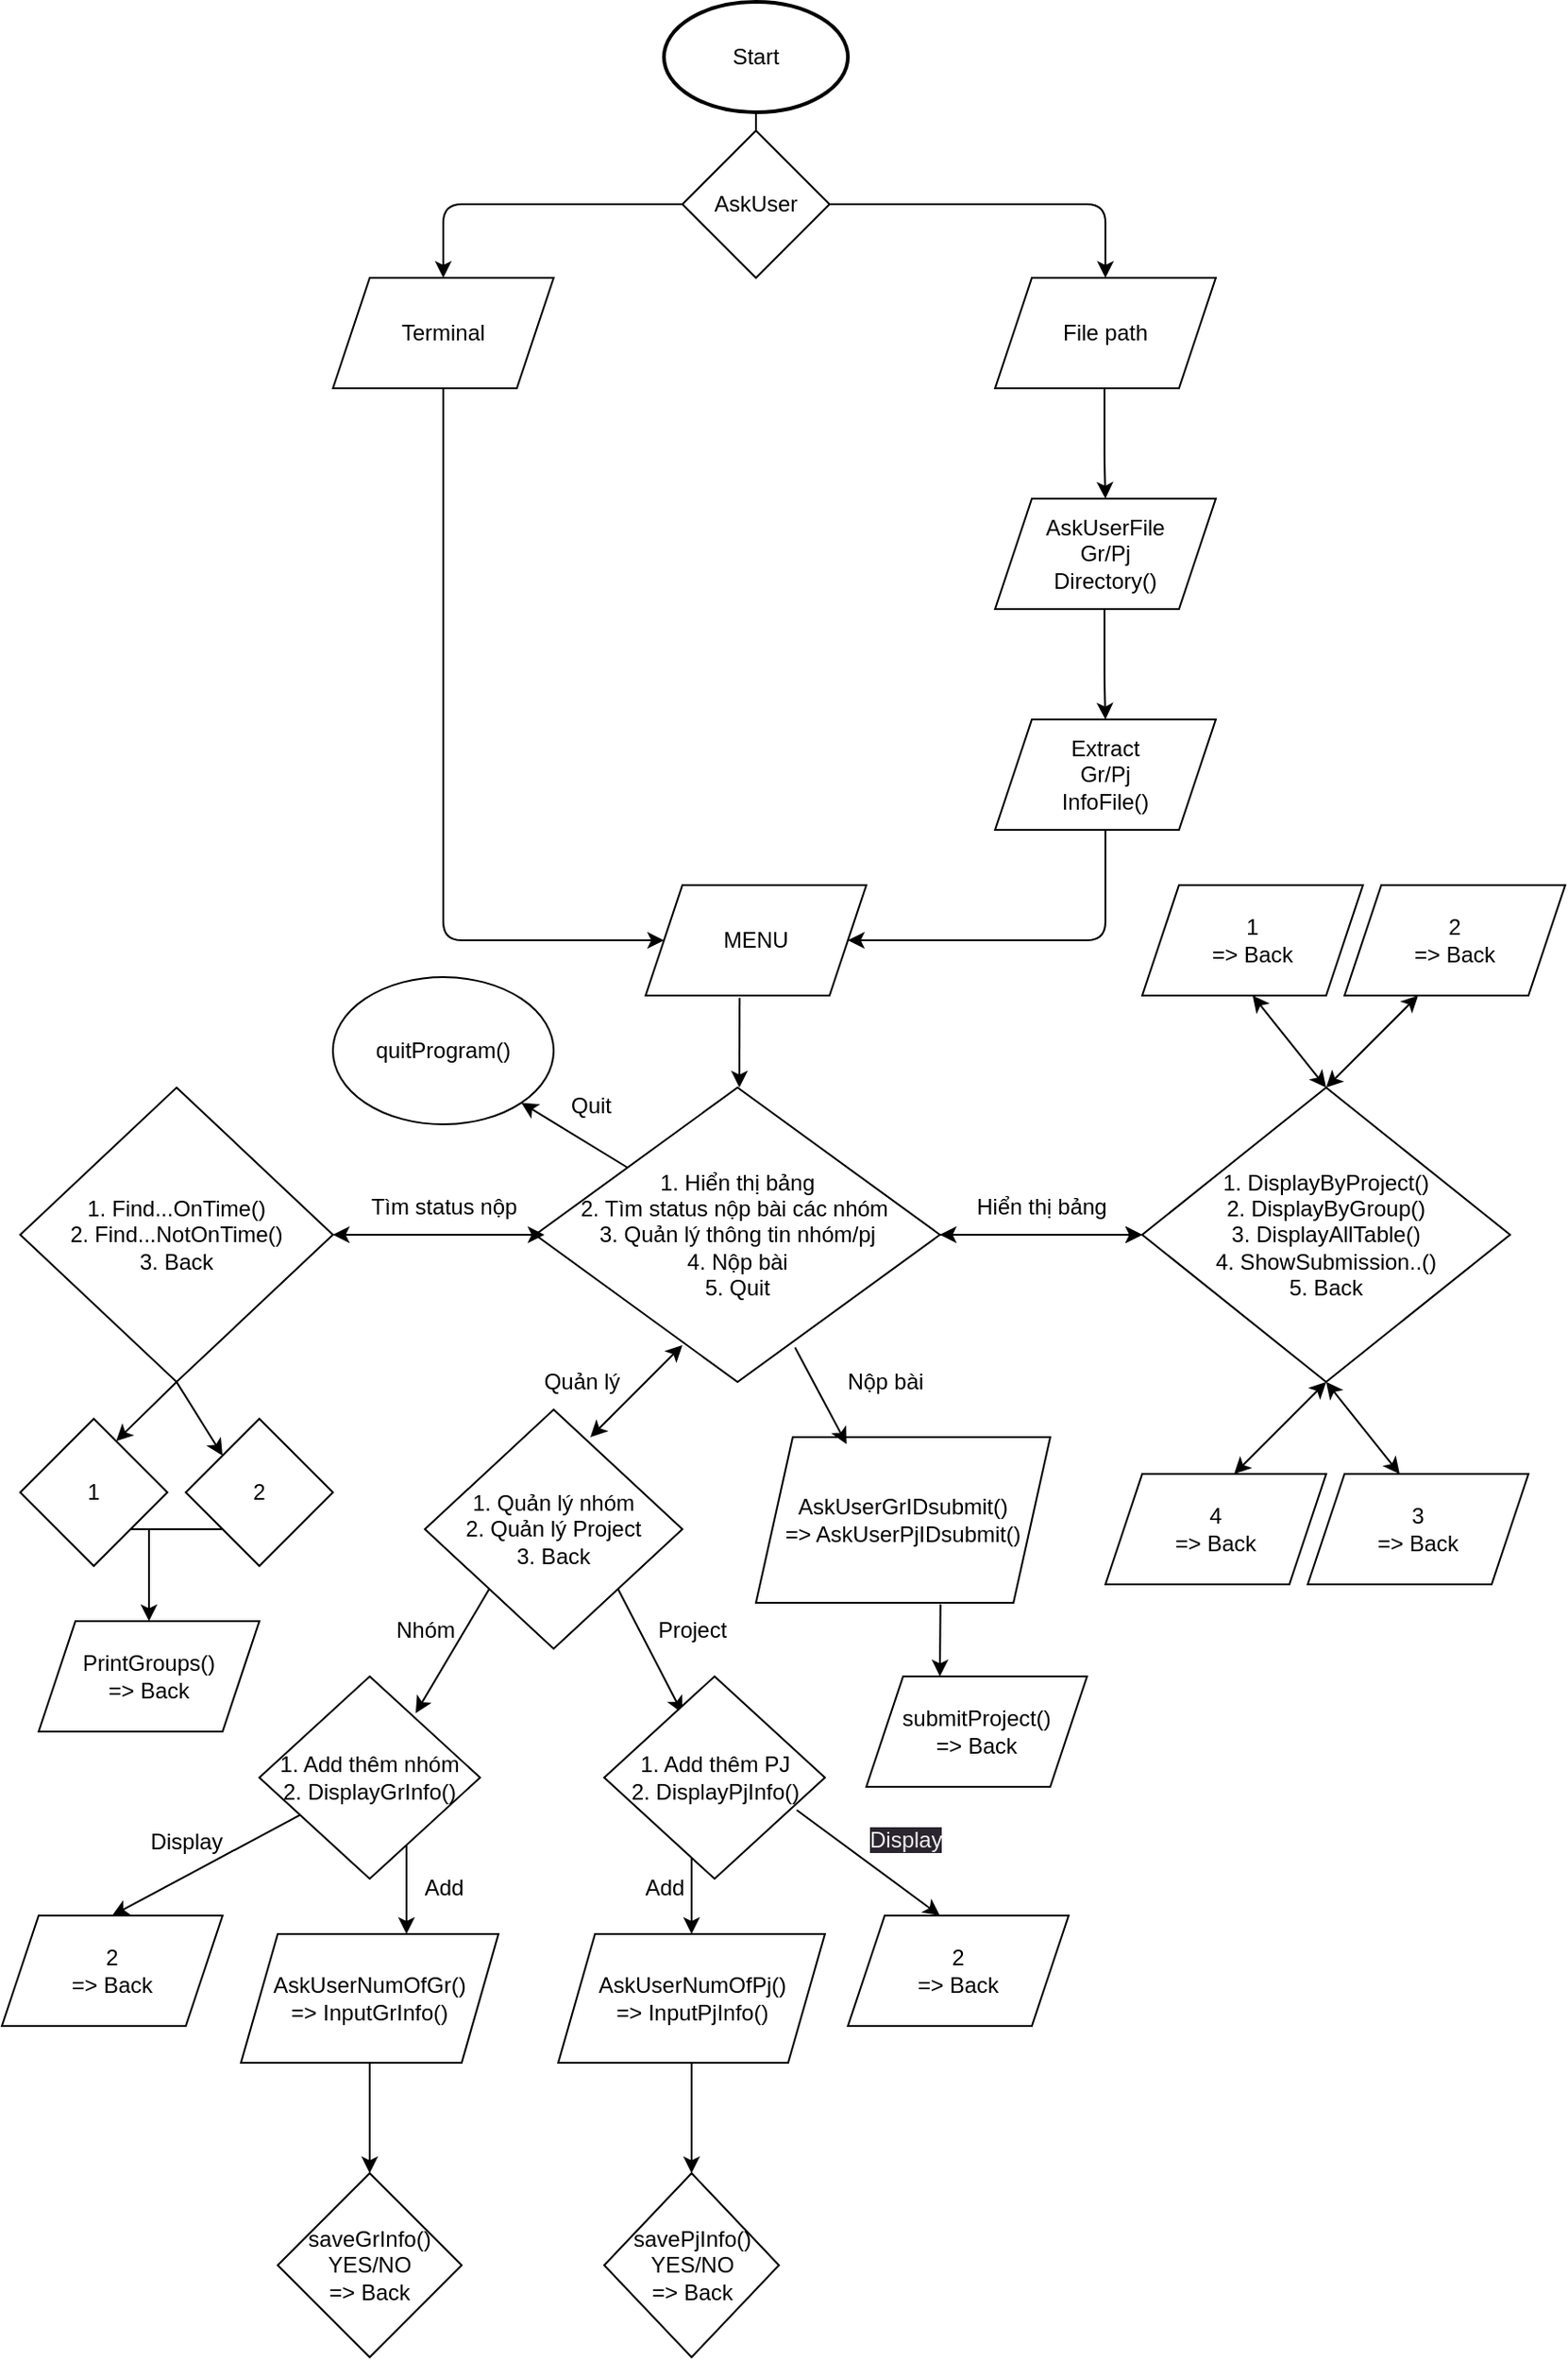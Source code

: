 <mxfile>
    <diagram id="_Lw9z-uOxFAtJSun8jRD" name="Page-1">
        <mxGraphModel dx="720" dy="402" grid="1" gridSize="10" guides="1" tooltips="1" connect="1" arrows="1" fold="1" page="1" pageScale="1" pageWidth="850" pageHeight="1100" math="0" shadow="0">
            <root>
                <mxCell id="0"/>
                <mxCell id="1" parent="0"/>
                <mxCell id="4" value="Start" style="strokeWidth=2;html=1;shape=mxgraph.flowchart.start_1;whiteSpace=wrap;" parent="1" vertex="1">
                    <mxGeometry x="360" y="10" width="100" height="60" as="geometry"/>
                </mxCell>
                <mxCell id="5" value="" style="endArrow=classic;html=1;exitX=0.5;exitY=1;exitDx=0;exitDy=0;exitPerimeter=0;" parent="1" source="4" edge="1">
                    <mxGeometry width="50" height="50" relative="1" as="geometry">
                        <mxPoint x="330" y="180" as="sourcePoint"/>
                        <mxPoint x="240" y="160" as="targetPoint"/>
                        <Array as="points">
                            <mxPoint x="410" y="120"/>
                            <mxPoint x="240" y="120"/>
                        </Array>
                    </mxGeometry>
                </mxCell>
                <mxCell id="7" value="" style="endArrow=classic;html=1;exitX=0.5;exitY=1;exitDx=0;exitDy=0;exitPerimeter=0;" parent="1" source="4" edge="1">
                    <mxGeometry width="50" height="50" relative="1" as="geometry">
                        <mxPoint x="330" y="180" as="sourcePoint"/>
                        <mxPoint x="600" y="160" as="targetPoint"/>
                        <Array as="points">
                            <mxPoint x="410" y="90"/>
                            <mxPoint x="410" y="120"/>
                            <mxPoint x="600" y="120"/>
                        </Array>
                    </mxGeometry>
                </mxCell>
                <mxCell id="8" value="Terminal" style="shape=parallelogram;perimeter=parallelogramPerimeter;whiteSpace=wrap;html=1;fixedSize=1;" parent="1" vertex="1">
                    <mxGeometry x="180" y="160" width="120" height="60" as="geometry"/>
                </mxCell>
                <mxCell id="9" value="File path" style="shape=parallelogram;perimeter=parallelogramPerimeter;whiteSpace=wrap;html=1;fixedSize=1;" parent="1" vertex="1">
                    <mxGeometry x="540" y="160" width="120" height="60" as="geometry"/>
                </mxCell>
                <mxCell id="10" value="" style="endArrow=classic;html=1;exitX=0.5;exitY=1;exitDx=0;exitDy=0;" parent="1" source="8" edge="1">
                    <mxGeometry width="50" height="50" relative="1" as="geometry">
                        <mxPoint x="215" y="290" as="sourcePoint"/>
                        <mxPoint x="360" y="520" as="targetPoint"/>
                        <Array as="points">
                            <mxPoint x="240" y="260"/>
                            <mxPoint x="240" y="280"/>
                            <mxPoint x="240" y="520"/>
                        </Array>
                    </mxGeometry>
                </mxCell>
                <mxCell id="11" value="" style="endArrow=classic;html=1;exitX=0.5;exitY=1;exitDx=0;exitDy=0;" parent="1" edge="1">
                    <mxGeometry width="50" height="50" relative="1" as="geometry">
                        <mxPoint x="599.5" y="220" as="sourcePoint"/>
                        <mxPoint x="600" y="280" as="targetPoint"/>
                        <Array as="points">
                            <mxPoint x="599.5" y="260"/>
                        </Array>
                    </mxGeometry>
                </mxCell>
                <mxCell id="12" value="AskUser" style="rhombus;whiteSpace=wrap;html=1;" parent="1" vertex="1">
                    <mxGeometry x="370" y="80" width="80" height="80" as="geometry"/>
                </mxCell>
                <mxCell id="13" value="AskUserFile&lt;br&gt;Gr/Pj&lt;br&gt;Directory()" style="shape=parallelogram;perimeter=parallelogramPerimeter;whiteSpace=wrap;html=1;fixedSize=1;" parent="1" vertex="1">
                    <mxGeometry x="540" y="280" width="120" height="60" as="geometry"/>
                </mxCell>
                <mxCell id="14" value="" style="endArrow=classic;html=1;exitX=0.5;exitY=1;exitDx=0;exitDy=0;" parent="1" edge="1">
                    <mxGeometry width="50" height="50" relative="1" as="geometry">
                        <mxPoint x="599.5" y="340" as="sourcePoint"/>
                        <mxPoint x="600" y="400" as="targetPoint"/>
                        <Array as="points">
                            <mxPoint x="599.5" y="380"/>
                        </Array>
                    </mxGeometry>
                </mxCell>
                <mxCell id="15" value="Extract&lt;br&gt;Gr/Pj&lt;br&gt;InfoFile()" style="shape=parallelogram;perimeter=parallelogramPerimeter;whiteSpace=wrap;html=1;fixedSize=1;" parent="1" vertex="1">
                    <mxGeometry x="540" y="400" width="120" height="60" as="geometry"/>
                </mxCell>
                <mxCell id="17" value="MENU" style="shape=parallelogram;perimeter=parallelogramPerimeter;whiteSpace=wrap;html=1;fixedSize=1;" parent="1" vertex="1">
                    <mxGeometry x="350" y="490" width="120" height="60" as="geometry"/>
                </mxCell>
                <mxCell id="18" value="" style="endArrow=classic;html=1;exitX=0.5;exitY=1;exitDx=0;exitDy=0;" parent="1" source="15" target="17" edge="1">
                    <mxGeometry width="50" height="50" relative="1" as="geometry">
                        <mxPoint x="670" y="520" as="sourcePoint"/>
                        <mxPoint x="560" y="490" as="targetPoint"/>
                        <Array as="points">
                            <mxPoint x="600" y="520"/>
                        </Array>
                    </mxGeometry>
                </mxCell>
                <mxCell id="19" value="" style="endArrow=classic;html=1;exitX=0.426;exitY=1.02;exitDx=0;exitDy=0;exitPerimeter=0;" parent="1" source="17" edge="1">
                    <mxGeometry width="50" height="50" relative="1" as="geometry">
                        <mxPoint x="385" y="640" as="sourcePoint"/>
                        <mxPoint x="401" y="600" as="targetPoint"/>
                    </mxGeometry>
                </mxCell>
                <mxCell id="20" value="1. Hiển thị bảng&lt;br&gt;2. Tìm status nộp bài các nhóm&amp;nbsp;&lt;br&gt;3. Quản lý thông tin nhóm/pj&lt;br&gt;4. Nộp bài&lt;br&gt;5. Quit" style="rhombus;whiteSpace=wrap;html=1;" parent="1" vertex="1">
                    <mxGeometry x="290" y="600" width="220" height="160" as="geometry"/>
                </mxCell>
                <mxCell id="21" value="" style="endArrow=classic;html=1;exitX=1;exitY=0.5;exitDx=0;exitDy=0;entryX=0;entryY=0.5;entryDx=0;entryDy=0;" parent="1" source="20" target="22" edge="1">
                    <mxGeometry width="50" height="50" relative="1" as="geometry">
                        <mxPoint x="570.12" y="680" as="sourcePoint"/>
                        <mxPoint x="560" y="680" as="targetPoint"/>
                    </mxGeometry>
                </mxCell>
                <mxCell id="22" value="1. DisplayByProject()&lt;br&gt;2. DisplayByGroup()&lt;br&gt;3. DisplayAllTable()&lt;br&gt;4. ShowSubmission..()&lt;br&gt;5. Back" style="rhombus;whiteSpace=wrap;html=1;" parent="1" vertex="1">
                    <mxGeometry x="620" y="600" width="200" height="160" as="geometry"/>
                </mxCell>
                <mxCell id="23" value="" style="endArrow=classic;startArrow=classic;html=1;" parent="1" edge="1">
                    <mxGeometry width="50" height="50" relative="1" as="geometry">
                        <mxPoint x="510" y="680" as="sourcePoint"/>
                        <mxPoint x="620" y="680" as="targetPoint"/>
                    </mxGeometry>
                </mxCell>
                <mxCell id="24" value="" style="endArrow=classic;startArrow=classic;html=1;" parent="1" edge="1">
                    <mxGeometry width="50" height="50" relative="1" as="geometry">
                        <mxPoint x="670" y="810" as="sourcePoint"/>
                        <mxPoint x="720" y="760" as="targetPoint"/>
                    </mxGeometry>
                </mxCell>
                <mxCell id="26" value="" style="endArrow=classic;startArrow=classic;html=1;" parent="1" edge="1">
                    <mxGeometry width="50" height="50" relative="1" as="geometry">
                        <mxPoint x="720" y="600" as="sourcePoint"/>
                        <mxPoint x="770" y="550" as="targetPoint"/>
                    </mxGeometry>
                </mxCell>
                <mxCell id="29" value="" style="endArrow=classic;startArrow=classic;html=1;exitX=0.5;exitY=1;exitDx=0;exitDy=0;" parent="1" source="22" edge="1">
                    <mxGeometry width="50" height="50" relative="1" as="geometry">
                        <mxPoint x="690" y="830" as="sourcePoint"/>
                        <mxPoint x="760" y="810" as="targetPoint"/>
                    </mxGeometry>
                </mxCell>
                <mxCell id="31" value="" style="endArrow=classic;startArrow=classic;html=1;exitX=0.5;exitY=1;exitDx=0;exitDy=0;" parent="1" edge="1">
                    <mxGeometry width="50" height="50" relative="1" as="geometry">
                        <mxPoint x="680" y="550" as="sourcePoint"/>
                        <mxPoint x="720" y="600" as="targetPoint"/>
                    </mxGeometry>
                </mxCell>
                <mxCell id="33" value="Hiển thị bảng" style="text;html=1;align=center;verticalAlign=middle;resizable=0;points=[];autosize=1;strokeColor=none;fillColor=none;" parent="1" vertex="1">
                    <mxGeometry x="520" y="650" width="90" height="30" as="geometry"/>
                </mxCell>
                <mxCell id="35" value="" style="endArrow=classic;startArrow=classic;html=1;exitX=1;exitY=0.5;exitDx=0;exitDy=0;" parent="1" source="36" edge="1">
                    <mxGeometry width="50" height="50" relative="1" as="geometry">
                        <mxPoint x="185.0" y="680" as="sourcePoint"/>
                        <mxPoint x="295" y="680" as="targetPoint"/>
                    </mxGeometry>
                </mxCell>
                <mxCell id="36" value="1. Find...OnTime()&lt;br&gt;2. Find...NotOnTime()&lt;br&gt;3. Back" style="rhombus;whiteSpace=wrap;html=1;" parent="1" vertex="1">
                    <mxGeometry x="10" y="600" width="170" height="160" as="geometry"/>
                </mxCell>
                <mxCell id="37" value="Tìm status nộp" style="text;html=1;align=center;verticalAlign=middle;resizable=0;points=[];autosize=1;strokeColor=none;fillColor=none;" parent="1" vertex="1">
                    <mxGeometry x="190" y="650" width="100" height="30" as="geometry"/>
                </mxCell>
                <mxCell id="38" value="" style="endArrow=classic;html=1;exitX=0.5;exitY=1;exitDx=0;exitDy=0;" parent="1" source="36" edge="1">
                    <mxGeometry width="50" height="50" relative="1" as="geometry">
                        <mxPoint x="80" y="855" as="sourcePoint"/>
                        <mxPoint x="120" y="800" as="targetPoint"/>
                    </mxGeometry>
                </mxCell>
                <mxCell id="39" value="" style="endArrow=classic;html=1;entryX=0.652;entryY=0.152;entryDx=0;entryDy=0;entryPerimeter=0;" parent="1" edge="1" target="40">
                    <mxGeometry width="50" height="50" relative="1" as="geometry">
                        <mxPoint x="95" y="760" as="sourcePoint"/>
                        <mxPoint x="65" y="790" as="targetPoint"/>
                    </mxGeometry>
                </mxCell>
                <mxCell id="40" value="1" style="rhombus;whiteSpace=wrap;html=1;" parent="1" vertex="1">
                    <mxGeometry x="10" y="780" width="80" height="80" as="geometry"/>
                </mxCell>
                <mxCell id="41" value="2" style="rhombus;whiteSpace=wrap;html=1;" parent="1" vertex="1">
                    <mxGeometry x="100" y="780" width="80" height="80" as="geometry"/>
                </mxCell>
                <mxCell id="42" value="" style="endArrow=none;html=1;exitX=1;exitY=1;exitDx=0;exitDy=0;" parent="1" source="40" edge="1">
                    <mxGeometry width="50" height="50" relative="1" as="geometry">
                        <mxPoint x="70" y="890" as="sourcePoint"/>
                        <mxPoint x="120" y="840" as="targetPoint"/>
                    </mxGeometry>
                </mxCell>
                <mxCell id="43" value="" style="endArrow=classic;html=1;" parent="1" edge="1">
                    <mxGeometry width="50" height="50" relative="1" as="geometry">
                        <mxPoint x="80" y="840" as="sourcePoint"/>
                        <mxPoint x="80" y="890" as="targetPoint"/>
                    </mxGeometry>
                </mxCell>
                <mxCell id="44" value="PrintGroups()&lt;br&gt;=&amp;gt; Back" style="shape=parallelogram;perimeter=parallelogramPerimeter;whiteSpace=wrap;html=1;fixedSize=1;" parent="1" vertex="1">
                    <mxGeometry x="20" y="890" width="120" height="60" as="geometry"/>
                </mxCell>
                <mxCell id="48" value="" style="endArrow=classic;startArrow=classic;html=1;" parent="1" edge="1">
                    <mxGeometry width="50" height="50" relative="1" as="geometry">
                        <mxPoint x="320" y="790" as="sourcePoint"/>
                        <mxPoint x="370" y="740" as="targetPoint"/>
                    </mxGeometry>
                </mxCell>
                <mxCell id="49" value="Quản lý" style="text;html=1;align=center;verticalAlign=middle;resizable=0;points=[];autosize=1;strokeColor=none;fillColor=none;" parent="1" vertex="1">
                    <mxGeometry x="285" y="745" width="60" height="30" as="geometry"/>
                </mxCell>
                <mxCell id="50" value="1. Quản lý nhóm&lt;br&gt;2. Quản lý Project&lt;br&gt;3. Back" style="rhombus;whiteSpace=wrap;html=1;" parent="1" vertex="1">
                    <mxGeometry x="230" y="775" width="140" height="130" as="geometry"/>
                </mxCell>
                <mxCell id="53" value="" style="endArrow=classic;html=1;entryX=0.5;entryY=0;entryDx=0;entryDy=0;exitX=0;exitY=1;exitDx=0;exitDy=0;" parent="1" source="50" edge="1">
                    <mxGeometry width="50" height="50" relative="1" as="geometry">
                        <mxPoint x="250" y="870" as="sourcePoint"/>
                        <mxPoint x="225" y="940" as="targetPoint"/>
                    </mxGeometry>
                </mxCell>
                <mxCell id="54" value="" style="endArrow=classic;html=1;" parent="1" edge="1">
                    <mxGeometry width="50" height="50" relative="1" as="geometry">
                        <mxPoint x="220" y="1010" as="sourcePoint"/>
                        <mxPoint x="220" y="1060" as="targetPoint"/>
                    </mxGeometry>
                </mxCell>
                <mxCell id="63" value="" style="edgeStyle=none;html=1;" parent="1" source="55" target="62" edge="1">
                    <mxGeometry relative="1" as="geometry"/>
                </mxCell>
                <mxCell id="55" value="AskUserNumOfGr()&lt;br&gt;=&amp;gt; InputGrInfo()" style="shape=parallelogram;perimeter=parallelogramPerimeter;whiteSpace=wrap;html=1;fixedSize=1;" parent="1" vertex="1">
                    <mxGeometry x="130" y="1060" width="140" height="70" as="geometry"/>
                </mxCell>
                <mxCell id="56" value="" style="endArrow=classic;html=1;exitX=1;exitY=1;exitDx=0;exitDy=0;" parent="1" source="50" edge="1">
                    <mxGeometry width="50" height="50" relative="1" as="geometry">
                        <mxPoint x="390" y="882.5" as="sourcePoint"/>
                        <mxPoint x="370" y="940" as="targetPoint"/>
                    </mxGeometry>
                </mxCell>
                <mxCell id="60" value="" style="edgeStyle=none;html=1;" parent="1" target="59" edge="1">
                    <mxGeometry relative="1" as="geometry">
                        <mxPoint x="375" y="1010" as="sourcePoint"/>
                    </mxGeometry>
                </mxCell>
                <mxCell id="67" value="" style="edgeStyle=none;html=1;" parent="1" source="59" target="66" edge="1">
                    <mxGeometry relative="1" as="geometry"/>
                </mxCell>
                <mxCell id="59" value="AskUserNumOfPj()&lt;br&gt;=&amp;gt; InputPjInfo()" style="shape=parallelogram;perimeter=parallelogramPerimeter;whiteSpace=wrap;html=1;fixedSize=1;" parent="1" vertex="1">
                    <mxGeometry x="302.5" y="1060" width="145" height="70" as="geometry"/>
                </mxCell>
                <mxCell id="62" value="saveGrInfo()&lt;br&gt;YES/NO&lt;br&gt;=&amp;gt; Back" style="rhombus;whiteSpace=wrap;html=1;" parent="1" vertex="1">
                    <mxGeometry x="150" y="1190" width="100" height="100" as="geometry"/>
                </mxCell>
                <mxCell id="66" value="savePjInfo()&lt;br&gt;YES/NO&lt;br&gt;=&amp;gt; Back" style="rhombus;whiteSpace=wrap;html=1;" parent="1" vertex="1">
                    <mxGeometry x="327.5" y="1190" width="95" height="100" as="geometry"/>
                </mxCell>
                <mxCell id="69" value="1. Add thêm nhóm&lt;br&gt;2. DisplayGrInfo()" style="rhombus;whiteSpace=wrap;html=1;" parent="1" vertex="1">
                    <mxGeometry x="140" y="920" width="120" height="110" as="geometry"/>
                </mxCell>
                <mxCell id="71" value="" style="endArrow=classic;html=1;" parent="1" source="69" edge="1">
                    <mxGeometry width="50" height="50" relative="1" as="geometry">
                        <mxPoint x="70" y="1030" as="sourcePoint"/>
                        <mxPoint x="60" y="1050" as="targetPoint"/>
                    </mxGeometry>
                </mxCell>
                <mxCell id="72" value="2&lt;br&gt;=&amp;gt; Back" style="shape=parallelogram;perimeter=parallelogramPerimeter;whiteSpace=wrap;html=1;fixedSize=1;" parent="1" vertex="1">
                    <mxGeometry y="1050" width="120" height="60" as="geometry"/>
                </mxCell>
                <mxCell id="73" value="Add" style="text;html=1;align=center;verticalAlign=middle;resizable=0;points=[];autosize=1;strokeColor=none;fillColor=none;" parent="1" vertex="1">
                    <mxGeometry x="220" y="1020" width="40" height="30" as="geometry"/>
                </mxCell>
                <mxCell id="74" value="Display" style="text;html=1;align=center;verticalAlign=middle;resizable=0;points=[];autosize=1;strokeColor=none;fillColor=none;" parent="1" vertex="1">
                    <mxGeometry x="70" y="995" width="60" height="30" as="geometry"/>
                </mxCell>
                <mxCell id="75" value="Add" style="text;html=1;align=center;verticalAlign=middle;resizable=0;points=[];autosize=1;strokeColor=none;fillColor=none;" parent="1" vertex="1">
                    <mxGeometry x="340" y="1020" width="40" height="30" as="geometry"/>
                </mxCell>
                <mxCell id="77" value="1. Add thêm PJ&lt;br&gt;2. DisplayPjInfo()" style="rhombus;whiteSpace=wrap;html=1;" parent="1" vertex="1">
                    <mxGeometry x="327.5" y="920" width="120" height="110" as="geometry"/>
                </mxCell>
                <mxCell id="79" value="" style="endArrow=classic;html=1;exitX=0.872;exitY=0.66;exitDx=0;exitDy=0;exitPerimeter=0;" parent="1" source="77" edge="1">
                    <mxGeometry width="50" height="50" relative="1" as="geometry">
                        <mxPoint x="572.131" y="1007.647" as="sourcePoint"/>
                        <mxPoint x="510" y="1050" as="targetPoint"/>
                    </mxGeometry>
                </mxCell>
                <mxCell id="80" value="&lt;span style=&quot;color: rgb(240, 240, 240); font-family: Helvetica; font-size: 12px; font-style: normal; font-variant-ligatures: normal; font-variant-caps: normal; font-weight: 400; letter-spacing: normal; orphans: 2; text-align: center; text-indent: 0px; text-transform: none; widows: 2; word-spacing: 0px; -webkit-text-stroke-width: 0px; background-color: rgb(42, 37, 47); text-decoration-thickness: initial; text-decoration-style: initial; text-decoration-color: initial; float: none; display: inline !important;&quot;&gt;Display&lt;/span&gt;" style="text;whiteSpace=wrap;html=1;" parent="1" vertex="1">
                    <mxGeometry x="470" y="995" width="70" height="40" as="geometry"/>
                </mxCell>
                <mxCell id="81" value="2&lt;br&gt;=&amp;gt; Back" style="shape=parallelogram;perimeter=parallelogramPerimeter;whiteSpace=wrap;html=1;fixedSize=1;" parent="1" vertex="1">
                    <mxGeometry x="460" y="1050" width="120" height="60" as="geometry"/>
                </mxCell>
                <mxCell id="83" value="AskUserGrIDsubmit()&lt;br&gt;=&amp;gt; AskUserPjIDsubmit()" style="shape=parallelogram;perimeter=parallelogramPerimeter;whiteSpace=wrap;html=1;fixedSize=1;" parent="1" vertex="1">
                    <mxGeometry x="410" y="790" width="160" height="90" as="geometry"/>
                </mxCell>
                <mxCell id="84" value="Nộp bài" style="text;html=1;align=center;verticalAlign=middle;resizable=0;points=[];autosize=1;strokeColor=none;fillColor=none;" parent="1" vertex="1">
                    <mxGeometry x="450" y="745" width="60" height="30" as="geometry"/>
                </mxCell>
                <mxCell id="85" value="" style="endArrow=classic;html=1;exitX=0.627;exitY=1.009;exitDx=0;exitDy=0;exitPerimeter=0;" parent="1" source="83" edge="1">
                    <mxGeometry width="50" height="50" relative="1" as="geometry">
                        <mxPoint x="560" y="960" as="sourcePoint"/>
                        <mxPoint x="510" y="920" as="targetPoint"/>
                    </mxGeometry>
                </mxCell>
                <mxCell id="86" value="submitProject()&lt;br&gt;=&amp;gt; Back" style="shape=parallelogram;perimeter=parallelogramPerimeter;whiteSpace=wrap;html=1;fixedSize=1;" parent="1" vertex="1">
                    <mxGeometry x="470" y="920" width="120" height="60" as="geometry"/>
                </mxCell>
                <mxCell id="87" value="" style="endArrow=classic;html=1;exitX=0.642;exitY=0.883;exitDx=0;exitDy=0;exitPerimeter=0;" parent="1" source="20" edge="1">
                    <mxGeometry width="50" height="50" relative="1" as="geometry">
                        <mxPoint x="459.41" y="745" as="sourcePoint"/>
                        <mxPoint x="459.29" y="793.8" as="targetPoint"/>
                    </mxGeometry>
                </mxCell>
                <mxCell id="88" value="Nhóm" style="text;html=1;align=center;verticalAlign=middle;resizable=0;points=[];autosize=1;strokeColor=none;fillColor=none;" parent="1" vertex="1">
                    <mxGeometry x="200" y="880" width="60" height="30" as="geometry"/>
                </mxCell>
                <mxCell id="89" value="Project" style="text;html=1;align=center;verticalAlign=middle;resizable=0;points=[];autosize=1;strokeColor=none;fillColor=none;" parent="1" vertex="1">
                    <mxGeometry x="345" y="880" width="60" height="30" as="geometry"/>
                </mxCell>
                <mxCell id="90" value="quitProgram()" style="ellipse;whiteSpace=wrap;html=1;" parent="1" vertex="1">
                    <mxGeometry x="180" y="540" width="120" height="80" as="geometry"/>
                </mxCell>
                <mxCell id="91" value="" style="endArrow=classic;html=1;entryX=1;entryY=1;entryDx=0;entryDy=0;" parent="1" source="20" target="90" edge="1">
                    <mxGeometry width="50" height="50" relative="1" as="geometry">
                        <mxPoint x="295" y="630" as="sourcePoint"/>
                        <mxPoint x="345" y="580" as="targetPoint"/>
                    </mxGeometry>
                </mxCell>
                <mxCell id="92" value="Quit" style="text;html=1;align=center;verticalAlign=middle;resizable=0;points=[];autosize=1;strokeColor=none;fillColor=none;" parent="1" vertex="1">
                    <mxGeometry x="295" y="595" width="50" height="30" as="geometry"/>
                </mxCell>
                <mxCell id="93" value="4&lt;br&gt;=&amp;gt; Back" style="shape=parallelogram;perimeter=parallelogramPerimeter;whiteSpace=wrap;html=1;fixedSize=1;" parent="1" vertex="1">
                    <mxGeometry x="600" y="810" width="120" height="60" as="geometry"/>
                </mxCell>
                <mxCell id="94" value="3&lt;br&gt;=&amp;gt; Back" style="shape=parallelogram;perimeter=parallelogramPerimeter;whiteSpace=wrap;html=1;fixedSize=1;" parent="1" vertex="1">
                    <mxGeometry x="710" y="810" width="120" height="60" as="geometry"/>
                </mxCell>
                <mxCell id="95" value="1&lt;br&gt;=&amp;gt; Back" style="shape=parallelogram;perimeter=parallelogramPerimeter;whiteSpace=wrap;html=1;fixedSize=1;" parent="1" vertex="1">
                    <mxGeometry x="620" y="490" width="120" height="60" as="geometry"/>
                </mxCell>
                <mxCell id="96" value="2&lt;br&gt;=&amp;gt; Back" style="shape=parallelogram;perimeter=parallelogramPerimeter;whiteSpace=wrap;html=1;fixedSize=1;" parent="1" vertex="1">
                    <mxGeometry x="730" y="490" width="120" height="60" as="geometry"/>
                </mxCell>
            </root>
        </mxGraphModel>
    </diagram>
</mxfile>